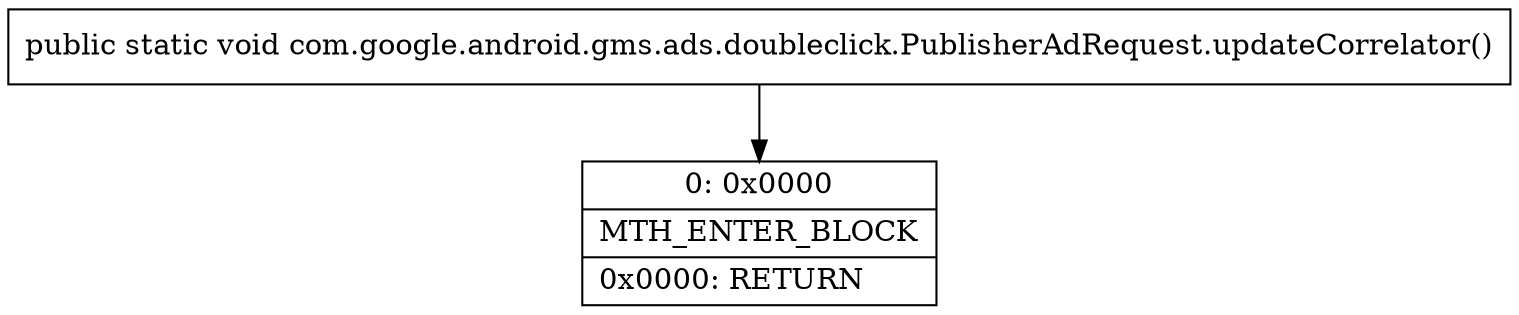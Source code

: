 digraph "CFG forcom.google.android.gms.ads.doubleclick.PublisherAdRequest.updateCorrelator()V" {
Node_0 [shape=record,label="{0\:\ 0x0000|MTH_ENTER_BLOCK\l|0x0000: RETURN   \l}"];
MethodNode[shape=record,label="{public static void com.google.android.gms.ads.doubleclick.PublisherAdRequest.updateCorrelator() }"];
MethodNode -> Node_0;
}

